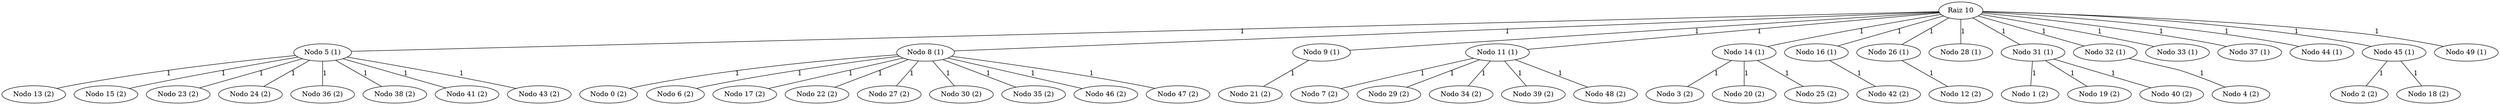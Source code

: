 graph Gilbert_50_10 {
    "10" [label="Raiz 10"];
    "5" [label="Nodo 5 (1)"];
    "8" [label="Nodo 8 (1)"];
    "9" [label="Nodo 9 (1)"];
    "11" [label="Nodo 11 (1)"];
    "14" [label="Nodo 14 (1)"];
    "16" [label="Nodo 16 (1)"];
    "26" [label="Nodo 26 (1)"];
    "28" [label="Nodo 28 (1)"];
    "31" [label="Nodo 31 (1)"];
    "32" [label="Nodo 32 (1)"];
    "33" [label="Nodo 33 (1)"];
    "37" [label="Nodo 37 (1)"];
    "44" [label="Nodo 44 (1)"];
    "45" [label="Nodo 45 (1)"];
    "49" [label="Nodo 49 (1)"];
    "13" [label="Nodo 13 (2)"];
    "15" [label="Nodo 15 (2)"];
    "23" [label="Nodo 23 (2)"];
    "24" [label="Nodo 24 (2)"];
    "36" [label="Nodo 36 (2)"];
    "38" [label="Nodo 38 (2)"];
    "41" [label="Nodo 41 (2)"];
    "43" [label="Nodo 43 (2)"];
    "0" [label="Nodo 0 (2)"];
    "6" [label="Nodo 6 (2)"];
    "17" [label="Nodo 17 (2)"];
    "22" [label="Nodo 22 (2)"];
    "27" [label="Nodo 27 (2)"];
    "30" [label="Nodo 30 (2)"];
    "35" [label="Nodo 35 (2)"];
    "46" [label="Nodo 46 (2)"];
    "47" [label="Nodo 47 (2)"];
    "21" [label="Nodo 21 (2)"];
    "7" [label="Nodo 7 (2)"];
    "29" [label="Nodo 29 (2)"];
    "34" [label="Nodo 34 (2)"];
    "39" [label="Nodo 39 (2)"];
    "48" [label="Nodo 48 (2)"];
    "3" [label="Nodo 3 (2)"];
    "20" [label="Nodo 20 (2)"];
    "25" [label="Nodo 25 (2)"];
    "42" [label="Nodo 42 (2)"];
    "12" [label="Nodo 12 (2)"];
    "1" [label="Nodo 1 (2)"];
    "19" [label="Nodo 19 (2)"];
    "40" [label="Nodo 40 (2)"];
    "4" [label="Nodo 4 (2)"];
    "2" [label="Nodo 2 (2)"];
    "18" [label="Nodo 18 (2)"];
    "10" -- "5" [label="1"];
    "10" -- "8" [label="1"];
    "10" -- "9" [label="1"];
    "10" -- "11" [label="1"];
    "10" -- "14" [label="1"];
    "10" -- "16" [label="1"];
    "10" -- "26" [label="1"];
    "10" -- "28" [label="1"];
    "10" -- "31" [label="1"];
    "10" -- "32" [label="1"];
    "10" -- "33" [label="1"];
    "10" -- "37" [label="1"];
    "10" -- "44" [label="1"];
    "10" -- "45" [label="1"];
    "10" -- "49" [label="1"];
    "5" -- "13" [label="1"];
    "5" -- "15" [label="1"];
    "5" -- "23" [label="1"];
    "5" -- "24" [label="1"];
    "5" -- "36" [label="1"];
    "5" -- "38" [label="1"];
    "5" -- "41" [label="1"];
    "5" -- "43" [label="1"];
    "8" -- "0" [label="1"];
    "8" -- "6" [label="1"];
    "8" -- "17" [label="1"];
    "8" -- "22" [label="1"];
    "8" -- "27" [label="1"];
    "8" -- "30" [label="1"];
    "8" -- "35" [label="1"];
    "8" -- "46" [label="1"];
    "8" -- "47" [label="1"];
    "9" -- "21" [label="1"];
    "11" -- "7" [label="1"];
    "11" -- "29" [label="1"];
    "11" -- "34" [label="1"];
    "11" -- "39" [label="1"];
    "11" -- "48" [label="1"];
    "14" -- "3" [label="1"];
    "14" -- "20" [label="1"];
    "14" -- "25" [label="1"];
    "16" -- "42" [label="1"];
    "26" -- "12" [label="1"];
    "31" -- "1" [label="1"];
    "31" -- "19" [label="1"];
    "31" -- "40" [label="1"];
    "32" -- "4" [label="1"];
    "45" -- "2" [label="1"];
    "45" -- "18" [label="1"];
}
